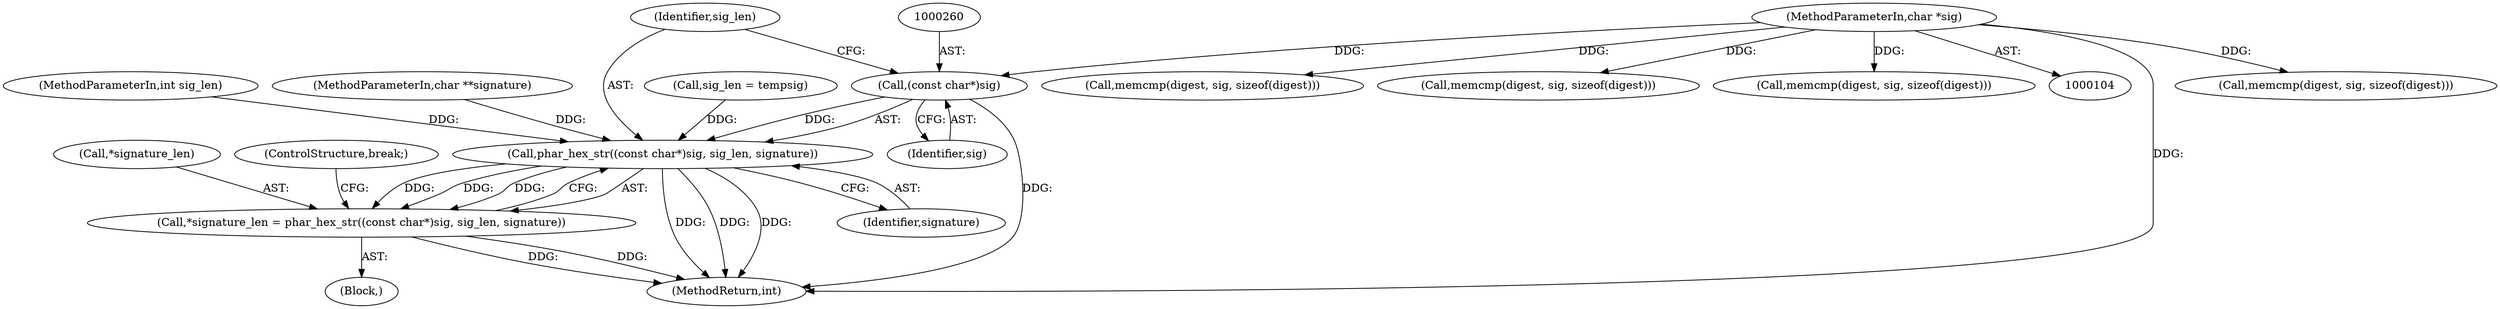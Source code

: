 digraph "0_php-src_0bfb970f43acd1e81d11be1154805f86655f15d5?w=1@pointer" {
"1000259" [label="(Call,(const char*)sig)"];
"1000108" [label="(MethodParameterIn,char *sig)"];
"1000258" [label="(Call,phar_hex_str((const char*)sig, sig_len, signature))"];
"1000255" [label="(Call,*signature_len = phar_hex_str((const char*)sig, sig_len, signature))"];
"1000263" [label="(Identifier,signature)"];
"1000554" [label="(Call,memcmp(digest, sig, sizeof(digest)))"];
"1000261" [label="(Identifier,sig)"];
"1000344" [label="(Call,memcmp(digest, sig, sizeof(digest)))"];
"1000109" [label="(MethodParameterIn,int sig_len)"];
"1000111" [label="(MethodParameterIn,char **signature)"];
"1000125" [label="(Block,)"];
"1000255" [label="(Call,*signature_len = phar_hex_str((const char*)sig, sig_len, signature))"];
"1000659" [label="(Call,memcmp(digest, sig, sizeof(digest)))"];
"1000259" [label="(Call,(const char*)sig)"];
"1000258" [label="(Call,phar_hex_str((const char*)sig, sig_len, signature))"];
"1000262" [label="(Identifier,sig_len)"];
"1000697" [label="(MethodReturn,int)"];
"1000449" [label="(Call,memcmp(digest, sig, sizeof(digest)))"];
"1000108" [label="(MethodParameterIn,char *sig)"];
"1000252" [label="(Call,sig_len = tempsig)"];
"1000256" [label="(Call,*signature_len)"];
"1000264" [label="(ControlStructure,break;)"];
"1000259" -> "1000258"  [label="AST: "];
"1000259" -> "1000261"  [label="CFG: "];
"1000260" -> "1000259"  [label="AST: "];
"1000261" -> "1000259"  [label="AST: "];
"1000262" -> "1000259"  [label="CFG: "];
"1000259" -> "1000697"  [label="DDG: "];
"1000259" -> "1000258"  [label="DDG: "];
"1000108" -> "1000259"  [label="DDG: "];
"1000108" -> "1000104"  [label="AST: "];
"1000108" -> "1000697"  [label="DDG: "];
"1000108" -> "1000344"  [label="DDG: "];
"1000108" -> "1000449"  [label="DDG: "];
"1000108" -> "1000554"  [label="DDG: "];
"1000108" -> "1000659"  [label="DDG: "];
"1000258" -> "1000255"  [label="AST: "];
"1000258" -> "1000263"  [label="CFG: "];
"1000262" -> "1000258"  [label="AST: "];
"1000263" -> "1000258"  [label="AST: "];
"1000255" -> "1000258"  [label="CFG: "];
"1000258" -> "1000697"  [label="DDG: "];
"1000258" -> "1000697"  [label="DDG: "];
"1000258" -> "1000697"  [label="DDG: "];
"1000258" -> "1000255"  [label="DDG: "];
"1000258" -> "1000255"  [label="DDG: "];
"1000258" -> "1000255"  [label="DDG: "];
"1000252" -> "1000258"  [label="DDG: "];
"1000109" -> "1000258"  [label="DDG: "];
"1000111" -> "1000258"  [label="DDG: "];
"1000255" -> "1000125"  [label="AST: "];
"1000256" -> "1000255"  [label="AST: "];
"1000264" -> "1000255"  [label="CFG: "];
"1000255" -> "1000697"  [label="DDG: "];
"1000255" -> "1000697"  [label="DDG: "];
}
